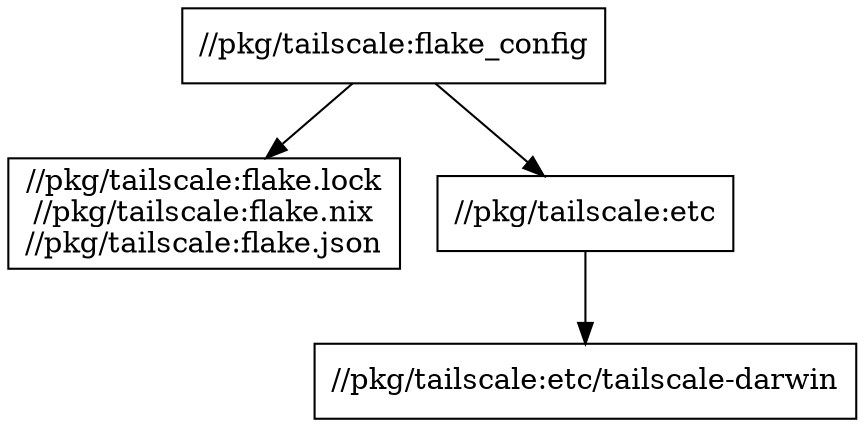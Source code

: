 digraph mygraph {
  node [shape=box];
  "//pkg/tailscale:flake_config"
  "//pkg/tailscale:flake_config" -> "//pkg/tailscale:flake.lock\n//pkg/tailscale:flake.nix\n//pkg/tailscale:flake.json"
  "//pkg/tailscale:flake_config" -> "//pkg/tailscale:etc"
  "//pkg/tailscale:etc"
  "//pkg/tailscale:etc" -> "//pkg/tailscale:etc/tailscale-darwin"
  "//pkg/tailscale:etc/tailscale-darwin"
  "//pkg/tailscale:flake.lock\n//pkg/tailscale:flake.nix\n//pkg/tailscale:flake.json"
}
